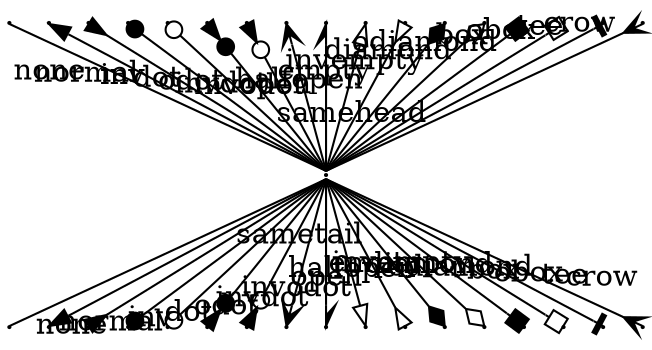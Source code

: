 digraph G {
  // leave some space for the head/taillabels
  graph [ranksep=1 splines=true overlap=false]

  // to avoid confusion, remember this:
  // it's spelt tail/head, but it's read start/end

  // emphasize theatrically
  // edge [arrowsize=2]
  // put head/tail labels farther from the node
  edge [labeldistance=3]

  // not interested in node labels
  node [shape=circle width=0 label=""]

  {
    edge [dir=back samehead=ahead]
    a->Z [arrowtail=none taillabel=none]
    b->Z [arrowtail=normal taillabel=normal]
    c->Z [arrowtail=inv taillabel=inv]
    d->Z [arrowtail=dot taillabel=dot]
    e->Z [arrowtail=odot taillabel=odot]
    f->Z [arrowtail=invdot taillabel=invdot]
    g->Z [arrowtail=invodot taillabel=invodot]
    h->Z [arrowtail=open taillabel=open]
    i->Z [arrowtail=halfopen taillabel=halfopen arrowhead=inv headlabel=samehead]
    j->Z [arrowtail=empty taillabel=empty]
    k->Z [arrowtail=invempty taillabel=invempty]
    l->Z [arrowtail=diamond taillabel=diamond]
    m->Z [arrowtail=odiamond taillabel=odiamond]
    n->Z [arrowtail=box taillabel=box]
    o->Z [arrowtail=obox taillabel=obox]
    p->Z [arrowtail=tee taillabel=tee]
    q->Z [arrowtail=crow taillabel=crow]
  }
  {
    edge [dir=forward sametail=atail]
    Z->A [arrowhead=none headlabel=none]
    Z->B [arrowhead=normal headlabel=normal]
    Z->C [arrowhead=inv headlabel=inv]
    Z->D [arrowhead=dot headlabel=dot]
    Z->E [arrowhead=odot headlabel=odot]
    Z->F [arrowhead=invdot headlabel=invdot]
    Z->G [arrowhead=invodot headlabel=invodot]
    Z->H [arrowhead=open headlabel=open]
    Z->I [arrowhead=halfopen headlabel=halfopen arrowtail=inv taillabel=sametail]
    Z->J [arrowhead=empty headlabel=empty]
    Z->K [arrowhead=invempty headlabel=invempty]
    Z->L [arrowhead=diamond headlabel=diamond]
    Z->M [arrowhead=odiamond headlabel=odiamond]
    Z->N [arrowhead=box headlabel=box]
    Z->O [arrowhead=obox headlabel=obox]
    Z->P [arrowhead=tee headlabel=tee]
    Z->Q [arrowhead=crow headlabel=crow]
  }
}
